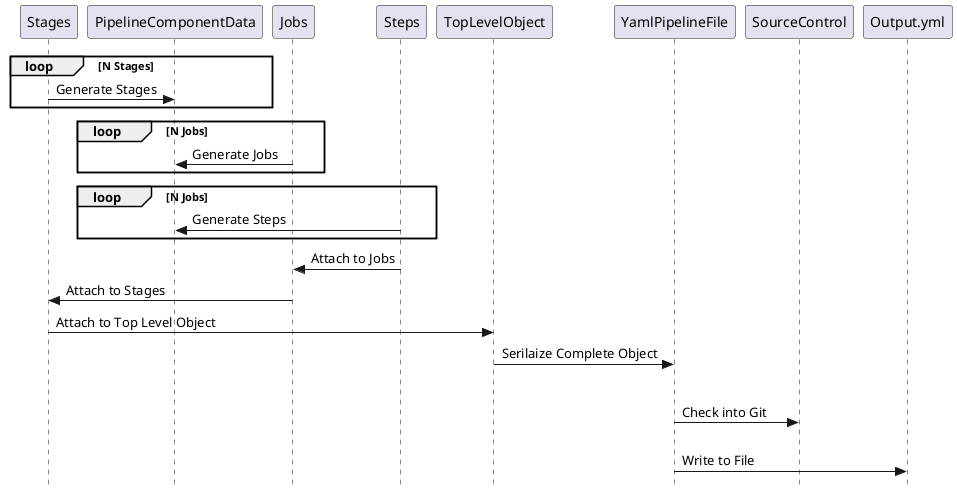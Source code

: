 @startuml Yaml Emitter
skinparam Style strictuml

loop N Stages
    Stages -> PipelineComponentData: Generate Stages
end

loop N Jobs
    Jobs -> PipelineComponentData: Generate Jobs
end

loop N Jobs
    Steps -> PipelineComponentData: Generate Steps
end

Steps -> Jobs: Attach to Jobs
Jobs -> Stages: Attach to Stages

Stages -> TopLevelObject: Attach to Top Level Object

TopLevelObject -> YamlPipelineFile: Serilaize Complete Object

alt Check-in to soruce control
    YamlPipelineFile -> SourceControl: Check into Git
else Write to file
    YamlPipelineFile -> Output.yml: Write to File

@enduml